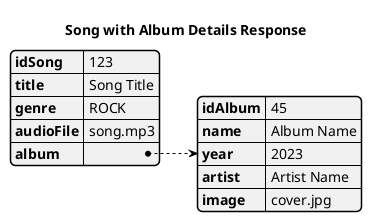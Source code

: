 @startjson
title Song with Album Details Response
{
  "idSong": 123,
  "title": "Song Title",
  "genre": "ROCK",
  "audioFile": "song.mp3",
  "album": {
    "idAlbum": 45,
    "name": "Album Name",
    "year": 2023,
    "artist": "Artist Name",
    "image": "cover.jpg"
  }
}
@endjson
